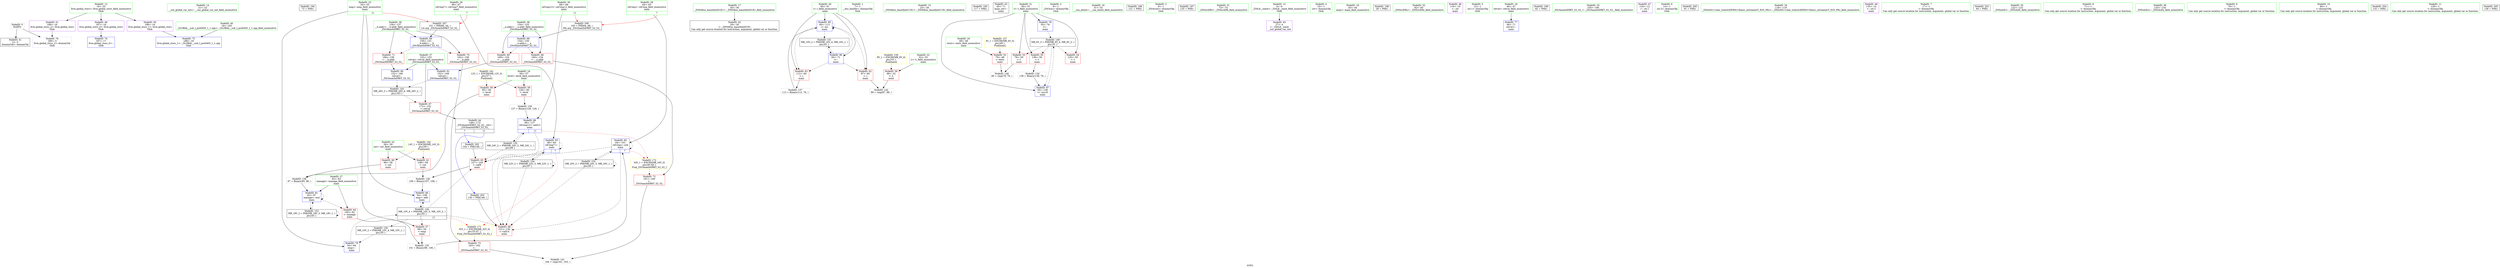 digraph "SVFG" {
	label="SVFG";

	Node0x556ff5aca570 [shape=record,color=grey,label="{NodeID: 0\nNullPtr}"];
	Node0x556ff5aca570 -> Node0x556ff5ae1ea0[style=solid];
	Node0x556ff5aca570 -> Node0x556ff5ae4c80[style=solid];
	Node0x556ff5ae0670 [shape=record,color=green,label="{NodeID: 14\n21\<--22\n__cxx_global_var_init\<--__cxx_global_var_init_field_insensitive\n}"];
	Node0x556ff5918050 [shape=record,color=black,label="{NodeID: 194\n72 = PHI()\n}"];
	Node0x556ff5ae12c0 [shape=record,color=green,label="{NodeID: 28\n64\<--65\nref.tmp\<--ref.tmp_field_insensitive\nmain\n|{|<s1>7}}"];
	Node0x556ff5ae12c0 -> Node0x556ff5ae5190[style=solid];
	Node0x556ff5ae12c0:s1 -> Node0x556ff5aff010[style=solid,color=red];
	Node0x556ff5ae1fa0 [shape=record,color=black,label="{NodeID: 42\n29\<--30\n\<--_ZNSt8ios_base4InitD1Ev\nCan only get source location for instruction, argument, global var or function.}"];
	Node0x556ff5ae8da0 [shape=record,color=grey,label="{NodeID: 139\n127 = Binary(126, 128, )\n}"];
	Node0x556ff5ae8da0 -> Node0x556ff5ae54d0[style=solid];
	Node0x556ff5ae3be0 [shape=record,color=red,label="{NodeID: 56\n88\<--52\n\<--L\nmain\n}"];
	Node0x556ff5ae3be0 -> Node0x556ff5ae2d00[style=solid];
	Node0x556ff5af0e50 [shape=record,color=black,label="{NodeID: 153\nMR_20V_2 = PHI(MR_20V_3, MR_20V_1, )\npts\{65 \}\n}"];
	Node0x556ff5af0e50 -> Node0x556ff5ae4400[style=dashed];
	Node0x556ff5af0e50 -> Node0x556ff5ae5190[style=dashed];
	Node0x556ff5af0e50 -> Node0x556ff5af0e50[style=dashed];
	Node0x556ff5ae4740 [shape=record,color=red,label="{NodeID: 70\n162\<--156\n\<--__b.addr\n_ZSt3maxIxERKT_S2_S2_\n}"];
	Node0x556ff5ae4740 -> Node0x556ff5ae49b0[style=solid];
	Node0x556ff5ae5330 [shape=record,color=blue,label="{NodeID: 84\n54\<--109\nemp\<--add\nmain\n}"];
	Node0x556ff5ae5330 -> Node0x556ff5aee150[style=dashed];
	Node0x556ff5aca640 [shape=record,color=green,label="{NodeID: 1\n7\<--1\n__dso_handle\<--dummyObj\nGlob }"];
	Node0x556ff5ae0770 [shape=record,color=green,label="{NodeID: 15\n25\<--26\n_ZNSt8ios_base4InitC1Ev\<--_ZNSt8ios_base4InitC1Ev_field_insensitive\n}"];
	Node0x556ff5afe480 [shape=record,color=black,label="{NodeID: 195\n117 = PHI()\n}"];
	Node0x556ff5ae1390 [shape=record,color=green,label="{NodeID: 29\n66\<--67\nref.tmp7\<--ref.tmp7_field_insensitive\nmain\n|{|<s1>7}}"];
	Node0x556ff5ae1390 -> Node0x556ff5ae5260[style=solid];
	Node0x556ff5ae1390:s1 -> Node0x556ff5aff280[style=solid,color=red];
	Node0x556ff5ae20a0 [shape=record,color=black,label="{NodeID: 43\n45\<--71\nmain_ret\<--\nmain\n}"];
	Node0x556ff5ae8f20 [shape=record,color=grey,label="{NodeID: 140\n80 = cmp(78, 79, )\n}"];
	Node0x556ff5ae3cb0 [shape=record,color=red,label="{NodeID: 57\n99\<--54\n\<--emp\nmain\n}"];
	Node0x556ff5ae3cb0 -> Node0x556ff5ae87a0[style=solid];
	Node0x556ff5af1350 [shape=record,color=black,label="{NodeID: 154\nMR_22V_2 = PHI(MR_22V_3, MR_22V_1, )\npts\{67 \}\n}"];
	Node0x556ff5af1350 -> Node0x556ff5ae4400[style=dashed];
	Node0x556ff5af1350 -> Node0x556ff5ae5260[style=dashed];
	Node0x556ff5af1350 -> Node0x556ff5af1350[style=dashed];
	Node0x556ff5ae4810 [shape=record,color=red,label="{NodeID: 71\n166\<--156\n\<--__b.addr\n_ZSt3maxIxERKT_S2_S2_\n}"];
	Node0x556ff5ae4810 -> Node0x556ff5ae5810[style=solid];
	Node0x556ff5ae5400 [shape=record,color=blue,label="{NodeID: 85\n60\<--113\ni\<--inc\nmain\n}"];
	Node0x556ff5ae5400 -> Node0x556ff5ae40c0[style=dashed];
	Node0x556ff5ae5400 -> Node0x556ff5ae4190[style=dashed];
	Node0x556ff5ae5400 -> Node0x556ff5ae5400[style=dashed];
	Node0x556ff5ae5400 -> Node0x556ff5af0450[style=dashed];
	Node0x556ff5adf720 [shape=record,color=green,label="{NodeID: 2\n8\<--1\n_ZSt3cin\<--dummyObj\nGlob }"];
	Node0x556ff5ae0870 [shape=record,color=green,label="{NodeID: 16\n31\<--32\n__cxa_atexit\<--__cxa_atexit_field_insensitive\n}"];
	Node0x556ff5afe5e0 [shape=record,color=black,label="{NodeID: 196\n121 = PHI()\n}"];
	Node0x556ff5ae1460 [shape=record,color=green,label="{NodeID: 30\n68\<--69\nref.tmp12\<--ref.tmp12_field_insensitive\nmain\n|{|<s1>11}}"];
	Node0x556ff5ae1460 -> Node0x556ff5ae54d0[style=solid];
	Node0x556ff5ae1460:s1 -> Node0x556ff5aff010[style=solid,color=red];
	Node0x556ff5ae2170 [shape=record,color=black,label="{NodeID: 44\n149\<--172\n_ZSt3maxIxERKT_S2_S2__ret\<--\n_ZSt3maxIxERKT_S2_S2_\n|{<s0>7|<s1>11}}"];
	Node0x556ff5ae2170:s0 -> Node0x556ff5afebb0[style=solid,color=blue];
	Node0x556ff5ae2170:s1 -> Node0x556ff5afed70[style=solid,color=blue];
	Node0x556ff5ae90a0 [shape=record,color=grey,label="{NodeID: 141\n164 = cmp(161, 163, )\n}"];
	Node0x556ff5ae3d80 [shape=record,color=red,label="{NodeID: 58\n95\<--56\n\<--level\nmain\n}"];
	Node0x556ff5ae3d80 -> Node0x556ff5ae8c20[style=solid];
	Node0x556ff5af1850 [shape=record,color=black,label="{NodeID: 155\nMR_24V_2 = PHI(MR_24V_3, MR_24V_1, )\npts\{69 \}\n}"];
	Node0x556ff5af1850 -> Node0x556ff5ae4330[style=dashed];
	Node0x556ff5af1850 -> Node0x556ff5ae54d0[style=dashed];
	Node0x556ff5ae48e0 [shape=record,color=red,label="{NodeID: 72\n161\<--160\n\<--\n_ZSt3maxIxERKT_S2_S2_\n}"];
	Node0x556ff5ae48e0 -> Node0x556ff5ae90a0[style=solid];
	Node0x556ff5ae54d0 [shape=record,color=blue,label="{NodeID: 86\n68\<--127\nref.tmp12\<--add13\nmain\n|{|<s2>11}}"];
	Node0x556ff5ae54d0 -> Node0x556ff5ae4400[style=dashed];
	Node0x556ff5ae54d0 -> Node0x556ff5af1850[style=dashed];
	Node0x556ff5ae54d0:s2 -> Node0x556ff5af35c0[style=dashed,color=red];
	Node0x556ff5adf7b0 [shape=record,color=green,label="{NodeID: 3\n9\<--1\n_ZSt4cout\<--dummyObj\nGlob }"];
	Node0x556ff5ae0970 [shape=record,color=green,label="{NodeID: 17\n30\<--36\n_ZNSt8ios_base4InitD1Ev\<--_ZNSt8ios_base4InitD1Ev_field_insensitive\n}"];
	Node0x556ff5ae0970 -> Node0x556ff5ae1fa0[style=solid];
	Node0x556ff5afe6e0 [shape=record,color=black,label="{NodeID: 197\n125 = PHI()\n}"];
	Node0x556ff5ae1530 [shape=record,color=green,label="{NodeID: 31\n73\<--74\n_ZNSirsERi\<--_ZNSirsERi_field_insensitive\n}"];
	Node0x556ff5ae2240 [shape=record,color=purple,label="{NodeID: 45\n27\<--4\n\<--_ZStL8__ioinit\n__cxx_global_var_init\n}"];
	Node0x556ff5ae2d00 [shape=record,color=grey,label="{NodeID: 142\n89 = cmp(87, 88, )\n}"];
	Node0x556ff5ae3e50 [shape=record,color=red,label="{NodeID: 59\n126\<--56\n\<--level\nmain\n}"];
	Node0x556ff5ae3e50 -> Node0x556ff5ae8da0[style=solid];
	Node0x556ff5ae49b0 [shape=record,color=red,label="{NodeID: 73\n163\<--162\n\<--\n_ZSt3maxIxERKT_S2_S2_\n}"];
	Node0x556ff5ae49b0 -> Node0x556ff5ae90a0[style=solid];
	Node0x556ff5ae55a0 [shape=record,color=blue,label="{NodeID: 87\n50\<--139\nt\<--inc18\nmain\n}"];
	Node0x556ff5ae55a0 -> Node0x556ff5aefa50[style=dashed];
	Node0x556ff5adf840 [shape=record,color=green,label="{NodeID: 4\n10\<--1\n.str\<--dummyObj\nGlob }"];
	Node0x556ff5ae0a70 [shape=record,color=green,label="{NodeID: 18\n43\<--44\nmain\<--main_field_insensitive\n}"];
	Node0x556ff5afe7e0 [shape=record,color=black,label="{NodeID: 198\n28 = PHI()\n}"];
	Node0x556ff5ae1630 [shape=record,color=green,label="{NodeID: 32\n92\<--93\n_ZNSirsERx\<--_ZNSirsERx_field_insensitive\n}"];
	Node0x556ff5ae2310 [shape=record,color=purple,label="{NodeID: 46\n116\<--10\n\<--.str\nmain\n}"];
	Node0x556ff5aedc50 [shape=record,color=black,label="{NodeID: 143\nMR_26V_3 = PHI(MR_26V_4, MR_26V_2, )\npts\{153 \}\n}"];
	Node0x556ff5aedc50 -> Node0x556ff5ae44d0[style=dashed];
	Node0x556ff5ae3f20 [shape=record,color=red,label="{NodeID: 60\n96\<--58\n\<--cnt\nmain\n}"];
	Node0x556ff5ae3f20 -> Node0x556ff5ae8c20[style=solid];
	Node0x556ff5af2870 [shape=record,color=yellow,style=double,label="{NodeID: 157\n4V_1 = ENCHI(MR_4V_0)\npts\{49 \}\nFun[main]}"];
	Node0x556ff5af2870 -> Node0x556ff5ae38a0[style=dashed];
	Node0x556ff5ae4a80 [shape=record,color=blue,label="{NodeID: 74\n187\<--17\nllvm.global_ctors_0\<--\nGlob }"];
	Node0x556ff5af34e0 [shape=record,color=yellow,style=double,label="{NodeID: 171\n32V_1 = ENCHI(MR_32V_0)\npts\{55 67 \}\nFun[_ZSt3maxIxERKT_S2_S2_]}"];
	Node0x556ff5af34e0 -> Node0x556ff5ae49b0[style=dashed];
	Node0x556ff5ae5670 [shape=record,color=blue,label="{NodeID: 88\n154\<--150\n__a.addr\<--__a\n_ZSt3maxIxERKT_S2_S2_\n}"];
	Node0x556ff5ae5670 -> Node0x556ff5ae45a0[style=dashed];
	Node0x556ff5ae5670 -> Node0x556ff5ae4670[style=dashed];
	Node0x556ff5adf8d0 [shape=record,color=green,label="{NodeID: 5\n12\<--1\n.str.1\<--dummyObj\nGlob }"];
	Node0x556ff5ae0b70 [shape=record,color=green,label="{NodeID: 19\n46\<--47\nretval\<--retval_field_insensitive\nmain\n}"];
	Node0x556ff5ae0b70 -> Node0x556ff5ae4d80[style=solid];
	Node0x556ff5afe8b0 [shape=record,color=black,label="{NodeID: 199\n82 = PHI()\n}"];
	Node0x556ff5ae1730 [shape=record,color=green,label="{NodeID: 33\n105\<--106\n_ZSt3maxIxERKT_S2_S2_\<--_ZSt3maxIxERKT_S2_S2__field_insensitive\n}"];
	Node0x556ff5ae23e0 [shape=record,color=purple,label="{NodeID: 47\n124\<--12\n\<--.str.1\nmain\n}"];
	Node0x556ff5aee150 [shape=record,color=black,label="{NodeID: 144\nMR_10V_4 = PHI(MR_10V_5, MR_10V_3, )\npts\{55 \}\n|{|<s5>11}}"];
	Node0x556ff5aee150 -> Node0x556ff5ae3cb0[style=dashed];
	Node0x556ff5aee150 -> Node0x556ff5ae4330[style=dashed];
	Node0x556ff5aee150 -> Node0x556ff5ae4400[style=dashed];
	Node0x556ff5aee150 -> Node0x556ff5ae5330[style=dashed];
	Node0x556ff5aee150 -> Node0x556ff5aeff50[style=dashed];
	Node0x556ff5aee150:s5 -> Node0x556ff5af34e0[style=dashed,color=red];
	Node0x556ff5ae3ff0 [shape=record,color=red,label="{NodeID: 61\n108\<--58\n\<--cnt\nmain\n}"];
	Node0x556ff5ae3ff0 -> Node0x556ff5ae8920[style=solid];
	Node0x556ff5ae4b80 [shape=record,color=blue,label="{NodeID: 75\n188\<--18\nllvm.global_ctors_1\<--_GLOBAL__sub_I_pre0405_1_1.cpp\nGlob }"];
	Node0x556ff5af35c0 [shape=record,color=yellow,style=double,label="{NodeID: 172\n34V_1 = ENCHI(MR_34V_0)\npts\{65 69 \}\nFun[_ZSt3maxIxERKT_S2_S2_]}"];
	Node0x556ff5af35c0 -> Node0x556ff5ae48e0[style=dashed];
	Node0x556ff5ae5740 [shape=record,color=blue,label="{NodeID: 89\n156\<--151\n__b.addr\<--__b\n_ZSt3maxIxERKT_S2_S2_\n}"];
	Node0x556ff5ae5740 -> Node0x556ff5ae4740[style=dashed];
	Node0x556ff5ae5740 -> Node0x556ff5ae4810[style=dashed];
	Node0x556ff5ae0110 [shape=record,color=green,label="{NodeID: 6\n14\<--1\n.str.2\<--dummyObj\nGlob }"];
	Node0x556ff5ae0c40 [shape=record,color=green,label="{NodeID: 20\n48\<--49\ntests\<--tests_field_insensitive\nmain\n}"];
	Node0x556ff5ae0c40 -> Node0x556ff5ae38a0[style=solid];
	Node0x556ff5afe980 [shape=record,color=black,label="{NodeID: 200\n91 = PHI()\n}"];
	Node0x556ff5ae1830 [shape=record,color=green,label="{NodeID: 34\n118\<--119\n_ZStlsISt11char_traitsIcEERSt13basic_ostreamIcT_ES5_PKc\<--_ZStlsISt11char_traitsIcEERSt13basic_ostreamIcT_ES5_PKc_field_insensitive\n}"];
	Node0x556ff5ae34d0 [shape=record,color=purple,label="{NodeID: 48\n135\<--14\n\<--.str.2\nmain\n}"];
	Node0x556ff5ae40c0 [shape=record,color=red,label="{NodeID: 62\n87\<--60\n\<--i\nmain\n}"];
	Node0x556ff5ae40c0 -> Node0x556ff5ae2d00[style=solid];
	Node0x556ff5af2a30 [shape=record,color=yellow,style=double,label="{NodeID: 159\n8V_1 = ENCHI(MR_8V_0)\npts\{53 \}\nFun[main]}"];
	Node0x556ff5af2a30 -> Node0x556ff5ae3be0[style=dashed];
	Node0x556ff5ae4c80 [shape=record,color=blue, style = dotted,label="{NodeID: 76\n189\<--3\nllvm.global_ctors_2\<--dummyVal\nGlob }"];
	Node0x556ff5ae5810 [shape=record,color=blue,label="{NodeID: 90\n152\<--166\nretval\<--\n_ZSt3maxIxERKT_S2_S2_\n}"];
	Node0x556ff5ae5810 -> Node0x556ff5aedc50[style=dashed];
	Node0x556ff5ae01a0 [shape=record,color=green,label="{NodeID: 7\n17\<--1\n\<--dummyObj\nCan only get source location for instruction, argument, global var or function.}"];
	Node0x556ff5ae0d10 [shape=record,color=green,label="{NodeID: 21\n50\<--51\nt\<--t_field_insensitive\nmain\n}"];
	Node0x556ff5ae0d10 -> Node0x556ff5ae3970[style=solid];
	Node0x556ff5ae0d10 -> Node0x556ff5ae3a40[style=solid];
	Node0x556ff5ae0d10 -> Node0x556ff5ae3b10[style=solid];
	Node0x556ff5ae0d10 -> Node0x556ff5ae4e50[style=solid];
	Node0x556ff5ae0d10 -> Node0x556ff5ae55a0[style=solid];
	Node0x556ff5afeae0 [shape=record,color=black,label="{NodeID: 201\n94 = PHI()\n}"];
	Node0x556ff5ae1930 [shape=record,color=green,label="{NodeID: 35\n122\<--123\n_ZNSolsEi\<--_ZNSolsEi_field_insensitive\n}"];
	Node0x556ff5ae35a0 [shape=record,color=purple,label="{NodeID: 49\n187\<--16\nllvm.global_ctors_0\<--llvm.global_ctors\nGlob }"];
	Node0x556ff5ae35a0 -> Node0x556ff5ae4a80[style=solid];
	Node0x556ff5ae4190 [shape=record,color=red,label="{NodeID: 63\n112\<--60\n\<--i\nmain\n}"];
	Node0x556ff5ae4190 -> Node0x556ff5ae8aa0[style=solid];
	Node0x556ff5ae4d80 [shape=record,color=blue,label="{NodeID: 77\n46\<--71\nretval\<--\nmain\n}"];
	Node0x556ff5ae58e0 [shape=record,color=blue,label="{NodeID: 91\n152\<--169\nretval\<--\n_ZSt3maxIxERKT_S2_S2_\n}"];
	Node0x556ff5ae58e0 -> Node0x556ff5aedc50[style=dashed];
	Node0x556ff5ae0230 [shape=record,color=green,label="{NodeID: 8\n71\<--1\n\<--dummyObj\nCan only get source location for instruction, argument, global var or function.}"];
	Node0x556ff5ae0de0 [shape=record,color=green,label="{NodeID: 22\n52\<--53\nL\<--L_field_insensitive\nmain\n}"];
	Node0x556ff5ae0de0 -> Node0x556ff5ae3be0[style=solid];
	Node0x556ff5afebb0 [shape=record,color=black,label="{NodeID: 202\n104 = PHI(149, )\n}"];
	Node0x556ff5afebb0 -> Node0x556ff5ae4330[style=solid];
	Node0x556ff5ae1a30 [shape=record,color=green,label="{NodeID: 36\n133\<--134\n_ZNSolsEx\<--_ZNSolsEx_field_insensitive\n}"];
	Node0x556ff5ae36a0 [shape=record,color=purple,label="{NodeID: 50\n188\<--16\nllvm.global_ctors_1\<--llvm.global_ctors\nGlob }"];
	Node0x556ff5ae36a0 -> Node0x556ff5ae4b80[style=solid];
	Node0x556ff5ae4260 [shape=record,color=red,label="{NodeID: 64\n100\<--62\n\<--manage\nmain\n}"];
	Node0x556ff5ae4260 -> Node0x556ff5ae87a0[style=solid];
	Node0x556ff5af2bf0 [shape=record,color=yellow,style=double,label="{NodeID: 161\n12V_1 = ENCHI(MR_12V_0)\npts\{57 \}\nFun[main]}"];
	Node0x556ff5af2bf0 -> Node0x556ff5ae3d80[style=dashed];
	Node0x556ff5af2bf0 -> Node0x556ff5ae3e50[style=dashed];
	Node0x556ff5ae4e50 [shape=record,color=blue,label="{NodeID: 78\n50\<--76\nt\<--\nmain\n}"];
	Node0x556ff5ae4e50 -> Node0x556ff5aefa50[style=dashed];
	Node0x556ff5ae02c0 [shape=record,color=green,label="{NodeID: 9\n76\<--1\n\<--dummyObj\nCan only get source location for instruction, argument, global var or function.}"];
	Node0x556ff5ae0eb0 [shape=record,color=green,label="{NodeID: 23\n54\<--55\nemp\<--emp_field_insensitive\nmain\n|{|<s3>11}}"];
	Node0x556ff5ae0eb0 -> Node0x556ff5ae3cb0[style=solid];
	Node0x556ff5ae0eb0 -> Node0x556ff5ae4f20[style=solid];
	Node0x556ff5ae0eb0 -> Node0x556ff5ae5330[style=solid];
	Node0x556ff5ae0eb0:s3 -> Node0x556ff5aff280[style=solid,color=red];
	Node0x556ff5afed70 [shape=record,color=black,label="{NodeID: 203\n130 = PHI(149, )\n}"];
	Node0x556ff5afed70 -> Node0x556ff5ae4400[style=solid];
	Node0x556ff5ae1b30 [shape=record,color=green,label="{NodeID: 37\n152\<--153\nretval\<--retval_field_insensitive\n_ZSt3maxIxERKT_S2_S2_\n}"];
	Node0x556ff5ae1b30 -> Node0x556ff5ae44d0[style=solid];
	Node0x556ff5ae1b30 -> Node0x556ff5ae5810[style=solid];
	Node0x556ff5ae1b30 -> Node0x556ff5ae58e0[style=solid];
	Node0x556ff5ae8620 [shape=record,color=grey,label="{NodeID: 134\n139 = Binary(138, 76, )\n}"];
	Node0x556ff5ae8620 -> Node0x556ff5ae55a0[style=solid];
	Node0x556ff5ae37a0 [shape=record,color=purple,label="{NodeID: 51\n189\<--16\nllvm.global_ctors_2\<--llvm.global_ctors\nGlob }"];
	Node0x556ff5ae37a0 -> Node0x556ff5ae4c80[style=solid];
	Node0x556ff5ae4330 [shape=record,color=red,label="{NodeID: 65\n107\<--104\n\<--call8\nmain\n}"];
	Node0x556ff5ae4330 -> Node0x556ff5ae8920[style=solid];
	Node0x556ff5af2cd0 [shape=record,color=yellow,style=double,label="{NodeID: 162\n14V_1 = ENCHI(MR_14V_0)\npts\{59 \}\nFun[main]}"];
	Node0x556ff5af2cd0 -> Node0x556ff5ae3f20[style=dashed];
	Node0x556ff5af2cd0 -> Node0x556ff5ae3ff0[style=dashed];
	Node0x556ff5ae4f20 [shape=record,color=blue,label="{NodeID: 79\n54\<--84\nemp\<--\nmain\n}"];
	Node0x556ff5ae4f20 -> Node0x556ff5aee150[style=dashed];
	Node0x556ff5ae0350 [shape=record,color=green,label="{NodeID: 10\n84\<--1\n\<--dummyObj\nCan only get source location for instruction, argument, global var or function.}"];
	Node0x556ff5ae0f80 [shape=record,color=green,label="{NodeID: 24\n56\<--57\nlevel\<--level_field_insensitive\nmain\n}"];
	Node0x556ff5ae0f80 -> Node0x556ff5ae3d80[style=solid];
	Node0x556ff5ae0f80 -> Node0x556ff5ae3e50[style=solid];
	Node0x556ff5afee70 [shape=record,color=black,label="{NodeID: 204\n132 = PHI()\n}"];
	Node0x556ff5ae1c00 [shape=record,color=green,label="{NodeID: 38\n154\<--155\n__a.addr\<--__a.addr_field_insensitive\n_ZSt3maxIxERKT_S2_S2_\n}"];
	Node0x556ff5ae1c00 -> Node0x556ff5ae45a0[style=solid];
	Node0x556ff5ae1c00 -> Node0x556ff5ae4670[style=solid];
	Node0x556ff5ae1c00 -> Node0x556ff5ae5670[style=solid];
	Node0x556ff5ae87a0 [shape=record,color=grey,label="{NodeID: 135\n101 = Binary(99, 100, )\n}"];
	Node0x556ff5ae87a0 -> Node0x556ff5ae5190[style=solid];
	Node0x556ff5ae38a0 [shape=record,color=red,label="{NodeID: 52\n79\<--48\n\<--tests\nmain\n}"];
	Node0x556ff5ae38a0 -> Node0x556ff5ae8f20[style=solid];
	Node0x556ff5aefa50 [shape=record,color=black,label="{NodeID: 149\nMR_6V_3 = PHI(MR_6V_4, MR_6V_2, )\npts\{51 \}\n}"];
	Node0x556ff5aefa50 -> Node0x556ff5ae3970[style=dashed];
	Node0x556ff5aefa50 -> Node0x556ff5ae3a40[style=dashed];
	Node0x556ff5aefa50 -> Node0x556ff5ae3b10[style=dashed];
	Node0x556ff5aefa50 -> Node0x556ff5ae55a0[style=dashed];
	Node0x556ff5ae4400 [shape=record,color=red,label="{NodeID: 66\n131\<--130\n\<--call14\nmain\n}"];
	Node0x556ff5ae4ff0 [shape=record,color=blue,label="{NodeID: 80\n60\<--71\ni\<--\nmain\n}"];
	Node0x556ff5ae4ff0 -> Node0x556ff5ae40c0[style=dashed];
	Node0x556ff5ae4ff0 -> Node0x556ff5ae4190[style=dashed];
	Node0x556ff5ae4ff0 -> Node0x556ff5ae5400[style=dashed];
	Node0x556ff5ae4ff0 -> Node0x556ff5af0450[style=dashed];
	Node0x556ff5ae03e0 [shape=record,color=green,label="{NodeID: 11\n128\<--1\n\<--dummyObj\nCan only get source location for instruction, argument, global var or function.}"];
	Node0x556ff5ae1050 [shape=record,color=green,label="{NodeID: 25\n58\<--59\ncnt\<--cnt_field_insensitive\nmain\n}"];
	Node0x556ff5ae1050 -> Node0x556ff5ae3f20[style=solid];
	Node0x556ff5ae1050 -> Node0x556ff5ae3ff0[style=solid];
	Node0x556ff5afef40 [shape=record,color=black,label="{NodeID: 205\n136 = PHI()\n}"];
	Node0x556ff5ae1cd0 [shape=record,color=green,label="{NodeID: 39\n156\<--157\n__b.addr\<--__b.addr_field_insensitive\n_ZSt3maxIxERKT_S2_S2_\n}"];
	Node0x556ff5ae1cd0 -> Node0x556ff5ae4740[style=solid];
	Node0x556ff5ae1cd0 -> Node0x556ff5ae4810[style=solid];
	Node0x556ff5ae1cd0 -> Node0x556ff5ae5740[style=solid];
	Node0x556ff5ae8920 [shape=record,color=grey,label="{NodeID: 136\n109 = Binary(107, 108, )\n}"];
	Node0x556ff5ae8920 -> Node0x556ff5ae5330[style=solid];
	Node0x556ff5ae3970 [shape=record,color=red,label="{NodeID: 53\n78\<--50\n\<--t\nmain\n}"];
	Node0x556ff5ae3970 -> Node0x556ff5ae8f20[style=solid];
	Node0x556ff5aeff50 [shape=record,color=black,label="{NodeID: 150\nMR_10V_2 = PHI(MR_10V_4, MR_10V_1, )\npts\{55 \}\n}"];
	Node0x556ff5aeff50 -> Node0x556ff5ae4f20[style=dashed];
	Node0x556ff5ae44d0 [shape=record,color=red,label="{NodeID: 67\n172\<--152\n\<--retval\n_ZSt3maxIxERKT_S2_S2_\n}"];
	Node0x556ff5ae44d0 -> Node0x556ff5ae2170[style=solid];
	Node0x556ff5ae50c0 [shape=record,color=blue,label="{NodeID: 81\n62\<--97\nmanage\<--mul\nmain\n}"];
	Node0x556ff5ae50c0 -> Node0x556ff5ae4260[style=dashed];
	Node0x556ff5ae50c0 -> Node0x556ff5ae50c0[style=dashed];
	Node0x556ff5ae50c0 -> Node0x556ff5af0950[style=dashed];
	Node0x556ff5ae0470 [shape=record,color=green,label="{NodeID: 12\n4\<--6\n_ZStL8__ioinit\<--_ZStL8__ioinit_field_insensitive\nGlob }"];
	Node0x556ff5ae0470 -> Node0x556ff5ae2240[style=solid];
	Node0x556ff5ae1120 [shape=record,color=green,label="{NodeID: 26\n60\<--61\ni\<--i_field_insensitive\nmain\n}"];
	Node0x556ff5ae1120 -> Node0x556ff5ae40c0[style=solid];
	Node0x556ff5ae1120 -> Node0x556ff5ae4190[style=solid];
	Node0x556ff5ae1120 -> Node0x556ff5ae4ff0[style=solid];
	Node0x556ff5ae1120 -> Node0x556ff5ae5400[style=solid];
	Node0x556ff5aff010 [shape=record,color=black,label="{NodeID: 206\n150 = PHI(64, 68, )\n0th arg _ZSt3maxIxERKT_S2_S2_ }"];
	Node0x556ff5aff010 -> Node0x556ff5ae5670[style=solid];
	Node0x556ff5ae1da0 [shape=record,color=green,label="{NodeID: 40\n18\<--183\n_GLOBAL__sub_I_pre0405_1_1.cpp\<--_GLOBAL__sub_I_pre0405_1_1.cpp_field_insensitive\n}"];
	Node0x556ff5ae1da0 -> Node0x556ff5ae4b80[style=solid];
	Node0x556ff5ae8aa0 [shape=record,color=grey,label="{NodeID: 137\n113 = Binary(112, 76, )\n}"];
	Node0x556ff5ae8aa0 -> Node0x556ff5ae5400[style=solid];
	Node0x556ff5ae3a40 [shape=record,color=red,label="{NodeID: 54\n120\<--50\n\<--t\nmain\n}"];
	Node0x556ff5af0450 [shape=record,color=black,label="{NodeID: 151\nMR_16V_2 = PHI(MR_16V_4, MR_16V_1, )\npts\{61 \}\n}"];
	Node0x556ff5af0450 -> Node0x556ff5ae4ff0[style=dashed];
	Node0x556ff5ae45a0 [shape=record,color=red,label="{NodeID: 68\n160\<--154\n\<--__a.addr\n_ZSt3maxIxERKT_S2_S2_\n}"];
	Node0x556ff5ae45a0 -> Node0x556ff5ae48e0[style=solid];
	Node0x556ff5ae5190 [shape=record,color=blue,label="{NodeID: 82\n64\<--101\nref.tmp\<--sub\nmain\n|{|<s4>7}}"];
	Node0x556ff5ae5190 -> Node0x556ff5ae4330[style=dashed];
	Node0x556ff5ae5190 -> Node0x556ff5ae4400[style=dashed];
	Node0x556ff5ae5190 -> Node0x556ff5ae5190[style=dashed];
	Node0x556ff5ae5190 -> Node0x556ff5af0e50[style=dashed];
	Node0x556ff5ae5190:s4 -> Node0x556ff5af35c0[style=dashed,color=red];
	Node0x556ff5ae0570 [shape=record,color=green,label="{NodeID: 13\n16\<--20\nllvm.global_ctors\<--llvm.global_ctors_field_insensitive\nGlob }"];
	Node0x556ff5ae0570 -> Node0x556ff5ae35a0[style=solid];
	Node0x556ff5ae0570 -> Node0x556ff5ae36a0[style=solid];
	Node0x556ff5ae0570 -> Node0x556ff5ae37a0[style=solid];
	Node0x556ff5ae11f0 [shape=record,color=green,label="{NodeID: 27\n62\<--63\nmanage\<--manage_field_insensitive\nmain\n}"];
	Node0x556ff5ae11f0 -> Node0x556ff5ae4260[style=solid];
	Node0x556ff5ae11f0 -> Node0x556ff5ae50c0[style=solid];
	Node0x556ff5aff280 [shape=record,color=black,label="{NodeID: 207\n151 = PHI(66, 54, )\n1st arg _ZSt3maxIxERKT_S2_S2_ }"];
	Node0x556ff5aff280 -> Node0x556ff5ae5740[style=solid];
	Node0x556ff5ae1ea0 [shape=record,color=black,label="{NodeID: 41\n2\<--3\ndummyVal\<--dummyVal\n}"];
	Node0x556ff5ae8c20 [shape=record,color=grey,label="{NodeID: 138\n97 = Binary(95, 96, )\n}"];
	Node0x556ff5ae8c20 -> Node0x556ff5ae50c0[style=solid];
	Node0x556ff5ae3b10 [shape=record,color=red,label="{NodeID: 55\n138\<--50\n\<--t\nmain\n}"];
	Node0x556ff5ae3b10 -> Node0x556ff5ae8620[style=solid];
	Node0x556ff5af0950 [shape=record,color=black,label="{NodeID: 152\nMR_18V_2 = PHI(MR_18V_3, MR_18V_1, )\npts\{63 \}\n}"];
	Node0x556ff5af0950 -> Node0x556ff5ae50c0[style=dashed];
	Node0x556ff5af0950 -> Node0x556ff5af0950[style=dashed];
	Node0x556ff5ae4670 [shape=record,color=red,label="{NodeID: 69\n169\<--154\n\<--__a.addr\n_ZSt3maxIxERKT_S2_S2_\n}"];
	Node0x556ff5ae4670 -> Node0x556ff5ae58e0[style=solid];
	Node0x556ff5ae5260 [shape=record,color=blue,label="{NodeID: 83\n66\<--84\nref.tmp7\<--\nmain\n|{|<s4>7}}"];
	Node0x556ff5ae5260 -> Node0x556ff5ae4330[style=dashed];
	Node0x556ff5ae5260 -> Node0x556ff5ae4400[style=dashed];
	Node0x556ff5ae5260 -> Node0x556ff5ae5260[style=dashed];
	Node0x556ff5ae5260 -> Node0x556ff5af1350[style=dashed];
	Node0x556ff5ae5260:s4 -> Node0x556ff5af34e0[style=dashed,color=red];
}
